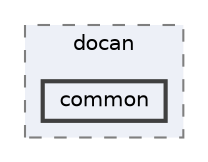 digraph "common"
{
 // LATEX_PDF_SIZE
  bgcolor="transparent";
  edge [fontname=Helvetica,fontsize=10,labelfontname=Helvetica,labelfontsize=10];
  node [fontname=Helvetica,fontsize=10,shape=box,height=0.2,width=0.4];
  compound=true
  subgraph clusterdir_d79f023ed1bd067c541d166df742dd50 {
    graph [ bgcolor="#edf0f7", pencolor="grey50", label="docan", fontname=Helvetica,fontsize=10 style="filled,dashed", URL="dir_d79f023ed1bd067c541d166df742dd50.html",tooltip=""]
  dir_2882a33ab37a33b2a054f9e6e53d760f [label="common", fillcolor="#edf0f7", color="grey25", style="filled,bold", URL="dir_2882a33ab37a33b2a054f9e6e53d760f.html",tooltip=""];
  }
}
